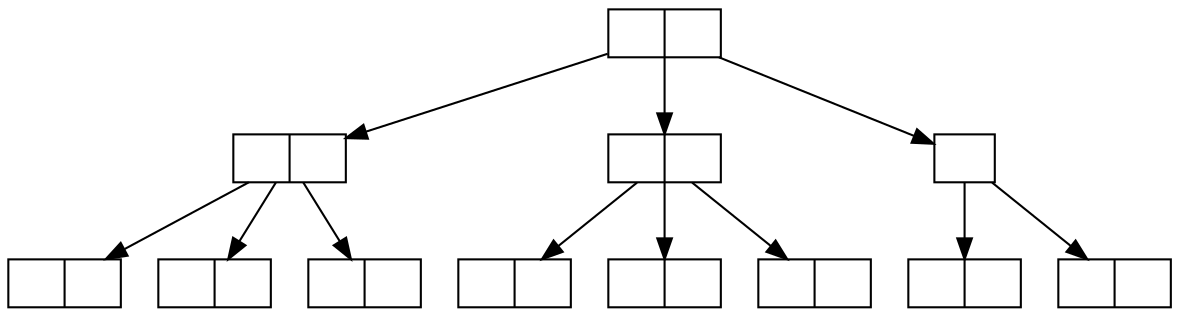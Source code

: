 digraph c3 {
    graph[ordering=out];
    node [shape = record,height=.1,label=" | "];
    n0 -> n1;
    n0 -> n2;
    n3[label="", width=.4]
    n0 -> n3;
    n1 -> n4;
    n1 -> n5;
    n1 -> n6;
    n2 -> n7;
    n2 -> n8;
    n2 -> n9;
    n3 -> n10;
    n3 -> n11
}